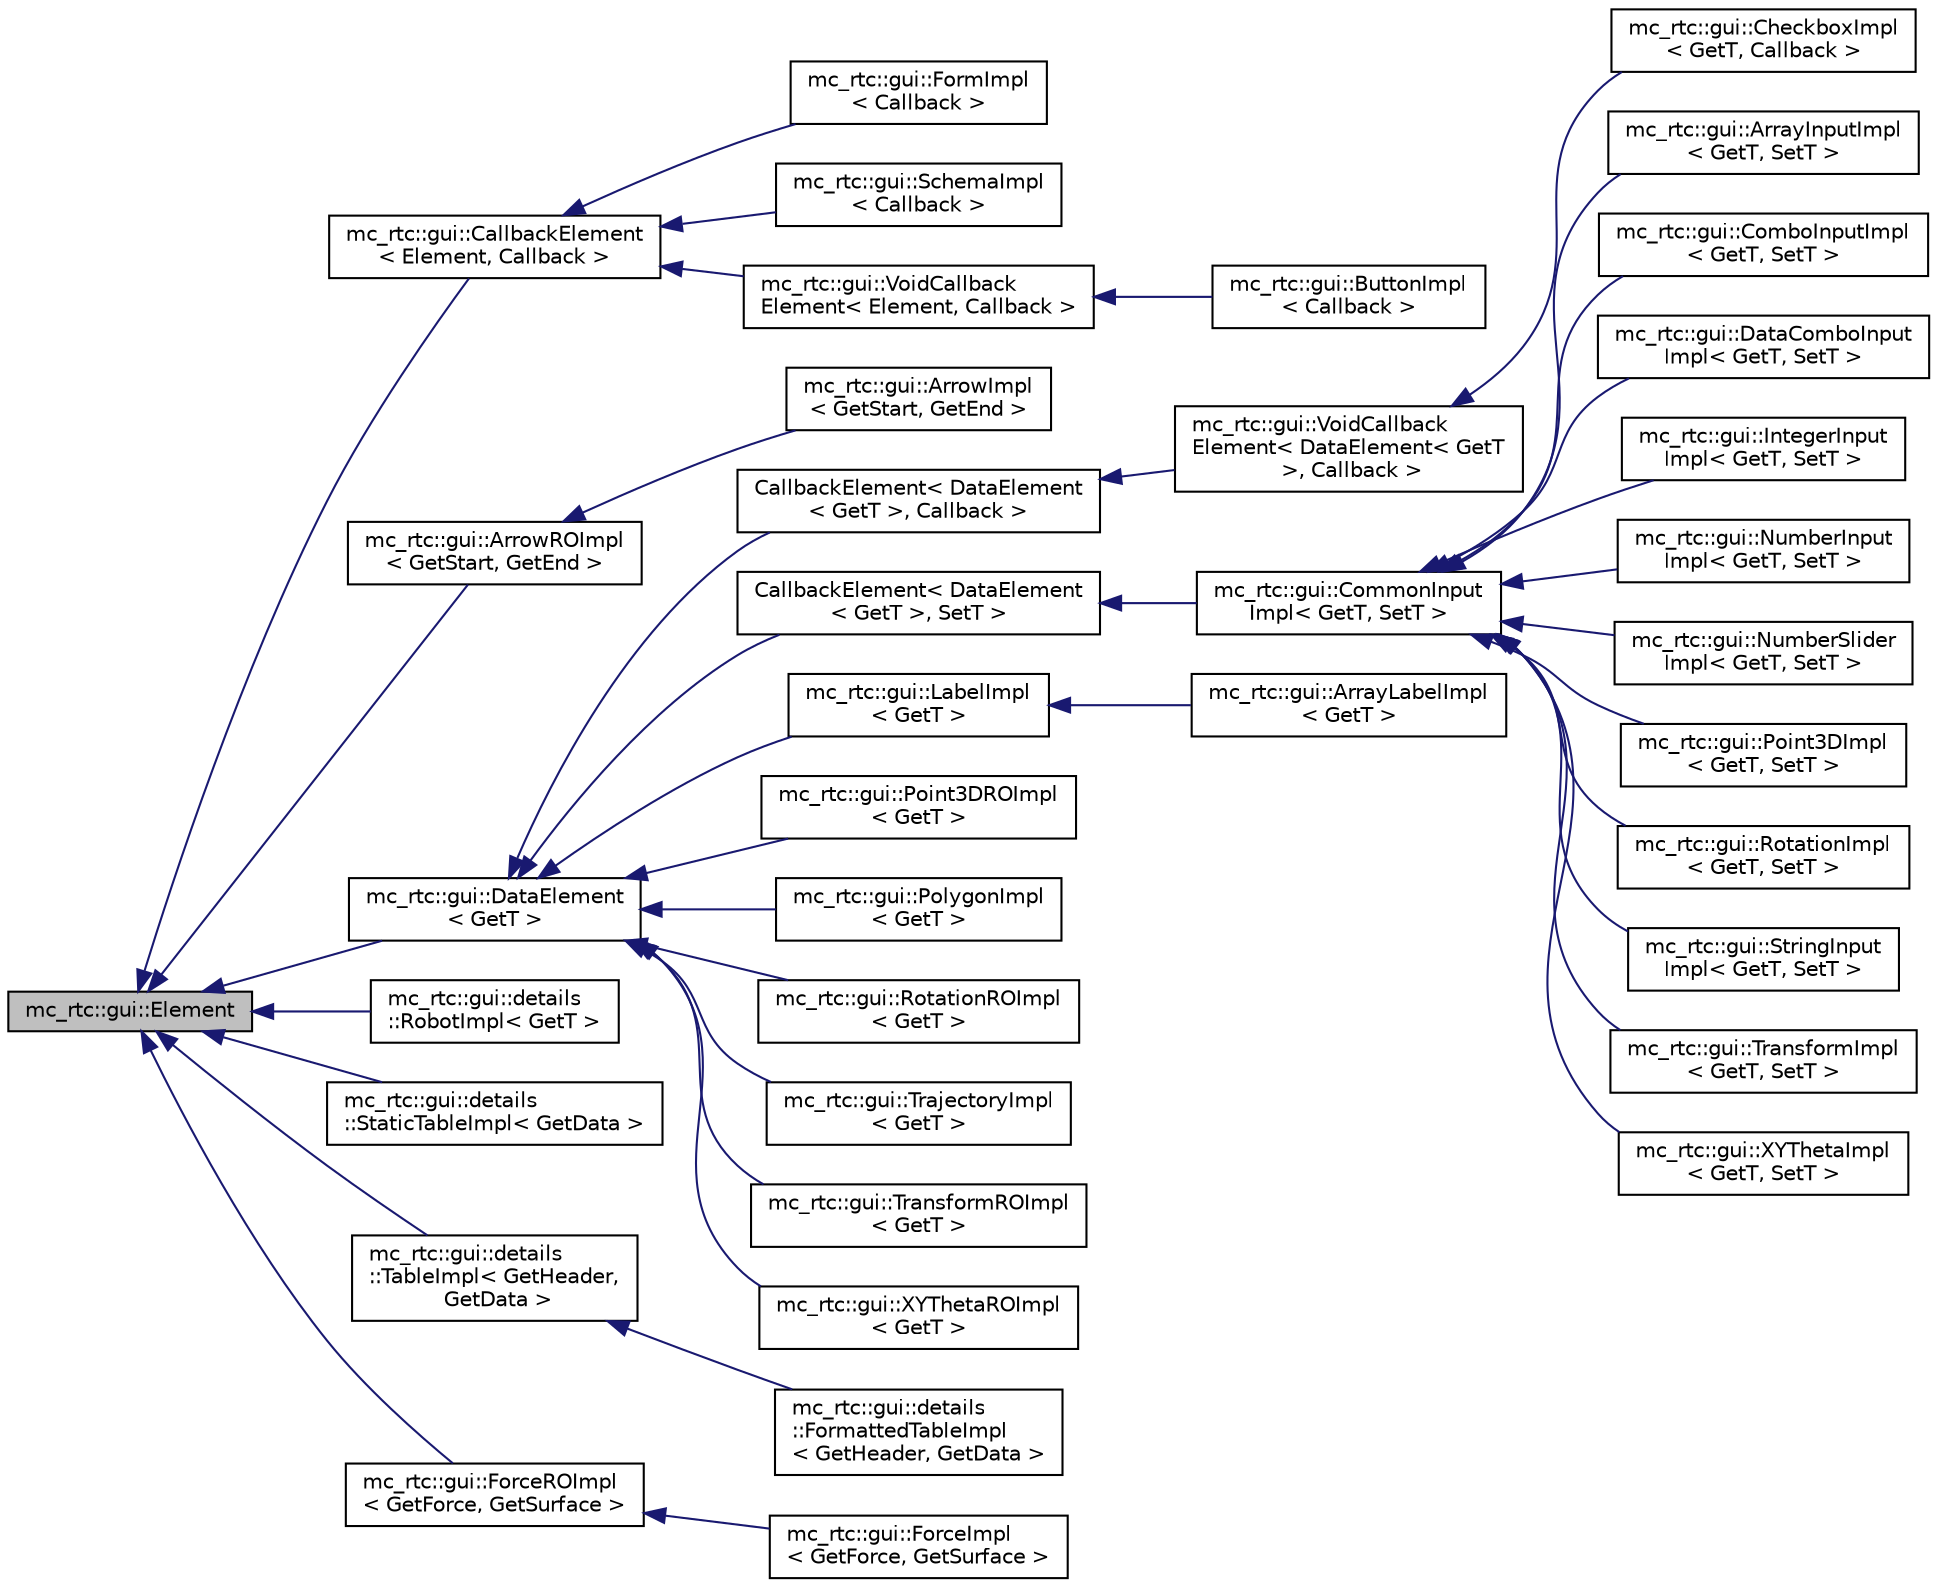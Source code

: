 digraph "mc_rtc::gui::Element"
{
 // INTERACTIVE_SVG=YES
  edge [fontname="Helvetica",fontsize="10",labelfontname="Helvetica",labelfontsize="10"];
  node [fontname="Helvetica",fontsize="10",shape=record];
  rankdir="LR";
  Node0 [label="mc_rtc::gui::Element",height=0.2,width=0.4,color="black", fillcolor="grey75", style="filled", fontcolor="black"];
  Node0 -> Node1 [dir="back",color="midnightblue",fontsize="10",style="solid",fontname="Helvetica"];
  Node1 [label="mc_rtc::gui::CallbackElement\l\< Element, Callback \>",height=0.2,width=0.4,color="black", fillcolor="white", style="filled",URL="$structmc__rtc_1_1gui_1_1CallbackElement.html"];
  Node1 -> Node2 [dir="back",color="midnightblue",fontsize="10",style="solid",fontname="Helvetica"];
  Node2 [label="mc_rtc::gui::FormImpl\l\< Callback \>",height=0.2,width=0.4,color="black", fillcolor="white", style="filled",URL="$structmc__rtc_1_1gui_1_1FormImpl.html"];
  Node1 -> Node3 [dir="back",color="midnightblue",fontsize="10",style="solid",fontname="Helvetica"];
  Node3 [label="mc_rtc::gui::SchemaImpl\l\< Callback \>",height=0.2,width=0.4,color="black", fillcolor="white", style="filled",URL="$structmc__rtc_1_1gui_1_1SchemaImpl.html"];
  Node1 -> Node4 [dir="back",color="midnightblue",fontsize="10",style="solid",fontname="Helvetica"];
  Node4 [label="mc_rtc::gui::VoidCallback\lElement\< Element, Callback \>",height=0.2,width=0.4,color="black", fillcolor="white", style="filled",URL="$structmc__rtc_1_1gui_1_1VoidCallbackElement.html"];
  Node4 -> Node5 [dir="back",color="midnightblue",fontsize="10",style="solid",fontname="Helvetica"];
  Node5 [label="mc_rtc::gui::ButtonImpl\l\< Callback \>",height=0.2,width=0.4,color="black", fillcolor="white", style="filled",URL="$structmc__rtc_1_1gui_1_1ButtonImpl.html"];
  Node0 -> Node6 [dir="back",color="midnightblue",fontsize="10",style="solid",fontname="Helvetica"];
  Node6 [label="mc_rtc::gui::ArrowROImpl\l\< GetStart, GetEnd \>",height=0.2,width=0.4,color="black", fillcolor="white", style="filled",URL="$structmc__rtc_1_1gui_1_1ArrowROImpl.html"];
  Node6 -> Node7 [dir="back",color="midnightblue",fontsize="10",style="solid",fontname="Helvetica"];
  Node7 [label="mc_rtc::gui::ArrowImpl\l\< GetStart, GetEnd \>",height=0.2,width=0.4,color="black", fillcolor="white", style="filled",URL="$structmc__rtc_1_1gui_1_1ArrowImpl.html"];
  Node0 -> Node8 [dir="back",color="midnightblue",fontsize="10",style="solid",fontname="Helvetica"];
  Node8 [label="mc_rtc::gui::DataElement\l\< GetT \>",height=0.2,width=0.4,color="black", fillcolor="white", style="filled",URL="$structmc__rtc_1_1gui_1_1DataElement.html"];
  Node8 -> Node9 [dir="back",color="midnightblue",fontsize="10",style="solid",fontname="Helvetica"];
  Node9 [label="CallbackElement\< DataElement\l\< GetT \>, Callback \>",height=0.2,width=0.4,color="black", fillcolor="white", style="filled",URL="$structmc__rtc_1_1gui_1_1CallbackElement.html"];
  Node9 -> Node10 [dir="back",color="midnightblue",fontsize="10",style="solid",fontname="Helvetica"];
  Node10 [label="mc_rtc::gui::VoidCallback\lElement\< DataElement\< GetT\l \>, Callback \>",height=0.2,width=0.4,color="black", fillcolor="white", style="filled",URL="$structmc__rtc_1_1gui_1_1VoidCallbackElement.html"];
  Node10 -> Node11 [dir="back",color="midnightblue",fontsize="10",style="solid",fontname="Helvetica"];
  Node11 [label="mc_rtc::gui::CheckboxImpl\l\< GetT, Callback \>",height=0.2,width=0.4,color="black", fillcolor="white", style="filled",URL="$structmc__rtc_1_1gui_1_1CheckboxImpl.html"];
  Node8 -> Node12 [dir="back",color="midnightblue",fontsize="10",style="solid",fontname="Helvetica"];
  Node12 [label="CallbackElement\< DataElement\l\< GetT \>, SetT \>",height=0.2,width=0.4,color="black", fillcolor="white", style="filled",URL="$structmc__rtc_1_1gui_1_1CallbackElement.html"];
  Node12 -> Node13 [dir="back",color="midnightblue",fontsize="10",style="solid",fontname="Helvetica"];
  Node13 [label="mc_rtc::gui::CommonInput\lImpl\< GetT, SetT \>",height=0.2,width=0.4,color="black", fillcolor="white", style="filled",URL="$structmc__rtc_1_1gui_1_1CommonInputImpl.html"];
  Node13 -> Node14 [dir="back",color="midnightblue",fontsize="10",style="solid",fontname="Helvetica"];
  Node14 [label="mc_rtc::gui::ArrayInputImpl\l\< GetT, SetT \>",height=0.2,width=0.4,color="black", fillcolor="white", style="filled",URL="$structmc__rtc_1_1gui_1_1ArrayInputImpl.html"];
  Node13 -> Node15 [dir="back",color="midnightblue",fontsize="10",style="solid",fontname="Helvetica"];
  Node15 [label="mc_rtc::gui::ComboInputImpl\l\< GetT, SetT \>",height=0.2,width=0.4,color="black", fillcolor="white", style="filled",URL="$structmc__rtc_1_1gui_1_1ComboInputImpl.html"];
  Node13 -> Node16 [dir="back",color="midnightblue",fontsize="10",style="solid",fontname="Helvetica"];
  Node16 [label="mc_rtc::gui::DataComboInput\lImpl\< GetT, SetT \>",height=0.2,width=0.4,color="black", fillcolor="white", style="filled",URL="$structmc__rtc_1_1gui_1_1DataComboInputImpl.html"];
  Node13 -> Node17 [dir="back",color="midnightblue",fontsize="10",style="solid",fontname="Helvetica"];
  Node17 [label="mc_rtc::gui::IntegerInput\lImpl\< GetT, SetT \>",height=0.2,width=0.4,color="black", fillcolor="white", style="filled",URL="$structmc__rtc_1_1gui_1_1IntegerInputImpl.html"];
  Node13 -> Node18 [dir="back",color="midnightblue",fontsize="10",style="solid",fontname="Helvetica"];
  Node18 [label="mc_rtc::gui::NumberInput\lImpl\< GetT, SetT \>",height=0.2,width=0.4,color="black", fillcolor="white", style="filled",URL="$structmc__rtc_1_1gui_1_1NumberInputImpl.html"];
  Node13 -> Node19 [dir="back",color="midnightblue",fontsize="10",style="solid",fontname="Helvetica"];
  Node19 [label="mc_rtc::gui::NumberSlider\lImpl\< GetT, SetT \>",height=0.2,width=0.4,color="black", fillcolor="white", style="filled",URL="$structmc__rtc_1_1gui_1_1NumberSliderImpl.html"];
  Node13 -> Node20 [dir="back",color="midnightblue",fontsize="10",style="solid",fontname="Helvetica"];
  Node20 [label="mc_rtc::gui::Point3DImpl\l\< GetT, SetT \>",height=0.2,width=0.4,color="black", fillcolor="white", style="filled",URL="$structmc__rtc_1_1gui_1_1Point3DImpl.html"];
  Node13 -> Node21 [dir="back",color="midnightblue",fontsize="10",style="solid",fontname="Helvetica"];
  Node21 [label="mc_rtc::gui::RotationImpl\l\< GetT, SetT \>",height=0.2,width=0.4,color="black", fillcolor="white", style="filled",URL="$structmc__rtc_1_1gui_1_1RotationImpl.html"];
  Node13 -> Node22 [dir="back",color="midnightblue",fontsize="10",style="solid",fontname="Helvetica"];
  Node22 [label="mc_rtc::gui::StringInput\lImpl\< GetT, SetT \>",height=0.2,width=0.4,color="black", fillcolor="white", style="filled",URL="$structmc__rtc_1_1gui_1_1StringInputImpl.html"];
  Node13 -> Node23 [dir="back",color="midnightblue",fontsize="10",style="solid",fontname="Helvetica"];
  Node23 [label="mc_rtc::gui::TransformImpl\l\< GetT, SetT \>",height=0.2,width=0.4,color="black", fillcolor="white", style="filled",URL="$structmc__rtc_1_1gui_1_1TransformImpl.html"];
  Node13 -> Node24 [dir="back",color="midnightblue",fontsize="10",style="solid",fontname="Helvetica"];
  Node24 [label="mc_rtc::gui::XYThetaImpl\l\< GetT, SetT \>",height=0.2,width=0.4,color="black", fillcolor="white", style="filled",URL="$structmc__rtc_1_1gui_1_1XYThetaImpl.html"];
  Node8 -> Node25 [dir="back",color="midnightblue",fontsize="10",style="solid",fontname="Helvetica"];
  Node25 [label="mc_rtc::gui::LabelImpl\l\< GetT \>",height=0.2,width=0.4,color="black", fillcolor="white", style="filled",URL="$structmc__rtc_1_1gui_1_1LabelImpl.html"];
  Node25 -> Node26 [dir="back",color="midnightblue",fontsize="10",style="solid",fontname="Helvetica"];
  Node26 [label="mc_rtc::gui::ArrayLabelImpl\l\< GetT \>",height=0.2,width=0.4,color="black", fillcolor="white", style="filled",URL="$structmc__rtc_1_1gui_1_1ArrayLabelImpl.html"];
  Node8 -> Node27 [dir="back",color="midnightblue",fontsize="10",style="solid",fontname="Helvetica"];
  Node27 [label="mc_rtc::gui::Point3DROImpl\l\< GetT \>",height=0.2,width=0.4,color="black", fillcolor="white", style="filled",URL="$structmc__rtc_1_1gui_1_1Point3DROImpl.html"];
  Node8 -> Node28 [dir="back",color="midnightblue",fontsize="10",style="solid",fontname="Helvetica"];
  Node28 [label="mc_rtc::gui::PolygonImpl\l\< GetT \>",height=0.2,width=0.4,color="black", fillcolor="white", style="filled",URL="$structmc__rtc_1_1gui_1_1PolygonImpl.html"];
  Node8 -> Node29 [dir="back",color="midnightblue",fontsize="10",style="solid",fontname="Helvetica"];
  Node29 [label="mc_rtc::gui::RotationROImpl\l\< GetT \>",height=0.2,width=0.4,color="black", fillcolor="white", style="filled",URL="$structmc__rtc_1_1gui_1_1RotationROImpl.html"];
  Node8 -> Node30 [dir="back",color="midnightblue",fontsize="10",style="solid",fontname="Helvetica"];
  Node30 [label="mc_rtc::gui::TrajectoryImpl\l\< GetT \>",height=0.2,width=0.4,color="black", fillcolor="white", style="filled",URL="$structmc__rtc_1_1gui_1_1TrajectoryImpl.html"];
  Node8 -> Node31 [dir="back",color="midnightblue",fontsize="10",style="solid",fontname="Helvetica"];
  Node31 [label="mc_rtc::gui::TransformROImpl\l\< GetT \>",height=0.2,width=0.4,color="black", fillcolor="white", style="filled",URL="$structmc__rtc_1_1gui_1_1TransformROImpl.html"];
  Node8 -> Node32 [dir="back",color="midnightblue",fontsize="10",style="solid",fontname="Helvetica"];
  Node32 [label="mc_rtc::gui::XYThetaROImpl\l\< GetT \>",height=0.2,width=0.4,color="black", fillcolor="white", style="filled",URL="$structmc__rtc_1_1gui_1_1XYThetaROImpl.html"];
  Node0 -> Node33 [dir="back",color="midnightblue",fontsize="10",style="solid",fontname="Helvetica"];
  Node33 [label="mc_rtc::gui::details\l::RobotImpl\< GetT \>",height=0.2,width=0.4,color="black", fillcolor="white", style="filled",URL="$structmc__rtc_1_1gui_1_1details_1_1RobotImpl.html"];
  Node0 -> Node34 [dir="back",color="midnightblue",fontsize="10",style="solid",fontname="Helvetica"];
  Node34 [label="mc_rtc::gui::details\l::StaticTableImpl\< GetData \>",height=0.2,width=0.4,color="black", fillcolor="white", style="filled",URL="$structmc__rtc_1_1gui_1_1details_1_1StaticTableImpl.html"];
  Node0 -> Node35 [dir="back",color="midnightblue",fontsize="10",style="solid",fontname="Helvetica"];
  Node35 [label="mc_rtc::gui::details\l::TableImpl\< GetHeader,\l GetData \>",height=0.2,width=0.4,color="black", fillcolor="white", style="filled",URL="$structmc__rtc_1_1gui_1_1details_1_1TableImpl.html"];
  Node35 -> Node36 [dir="back",color="midnightblue",fontsize="10",style="solid",fontname="Helvetica"];
  Node36 [label="mc_rtc::gui::details\l::FormattedTableImpl\l\< GetHeader, GetData \>",height=0.2,width=0.4,color="black", fillcolor="white", style="filled",URL="$structmc__rtc_1_1gui_1_1details_1_1FormattedTableImpl.html"];
  Node0 -> Node37 [dir="back",color="midnightblue",fontsize="10",style="solid",fontname="Helvetica"];
  Node37 [label="mc_rtc::gui::ForceROImpl\l\< GetForce, GetSurface \>",height=0.2,width=0.4,color="black", fillcolor="white", style="filled",URL="$structmc__rtc_1_1gui_1_1ForceROImpl.html"];
  Node37 -> Node38 [dir="back",color="midnightblue",fontsize="10",style="solid",fontname="Helvetica"];
  Node38 [label="mc_rtc::gui::ForceImpl\l\< GetForce, GetSurface \>",height=0.2,width=0.4,color="black", fillcolor="white", style="filled",URL="$structmc__rtc_1_1gui_1_1ForceImpl.html"];
}
